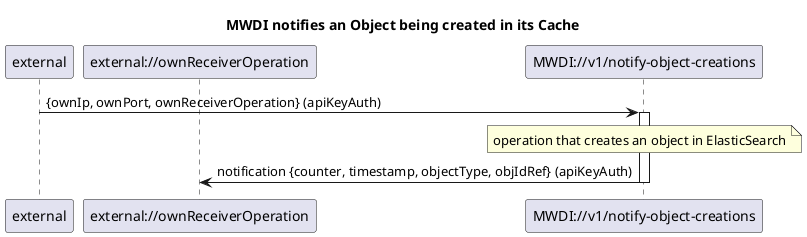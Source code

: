 @startuml 121_MwdiNotifiesObjectCreation
skinparam responseMessageBelowArrow true

title MWDI notifies an Object being created in its Cache

participant "external" as external
participant "external://ownReceiverOperation" as receiverOperation
participant "MWDI://v1/notify-object-creations" as notifyObjectCreation

external -> notifyObjectCreation: {ownIp, ownPort, ownReceiverOperation} (apiKeyAuth)
activate notifyObjectCreation

note over notifyObjectCreation: operation that creates an object in ElasticSearch

notifyObjectCreation -> receiverOperation: notification {counter, timestamp, objectType, objIdRef} (apiKeyAuth)
deactivate notifyObjectCreation

@enduml